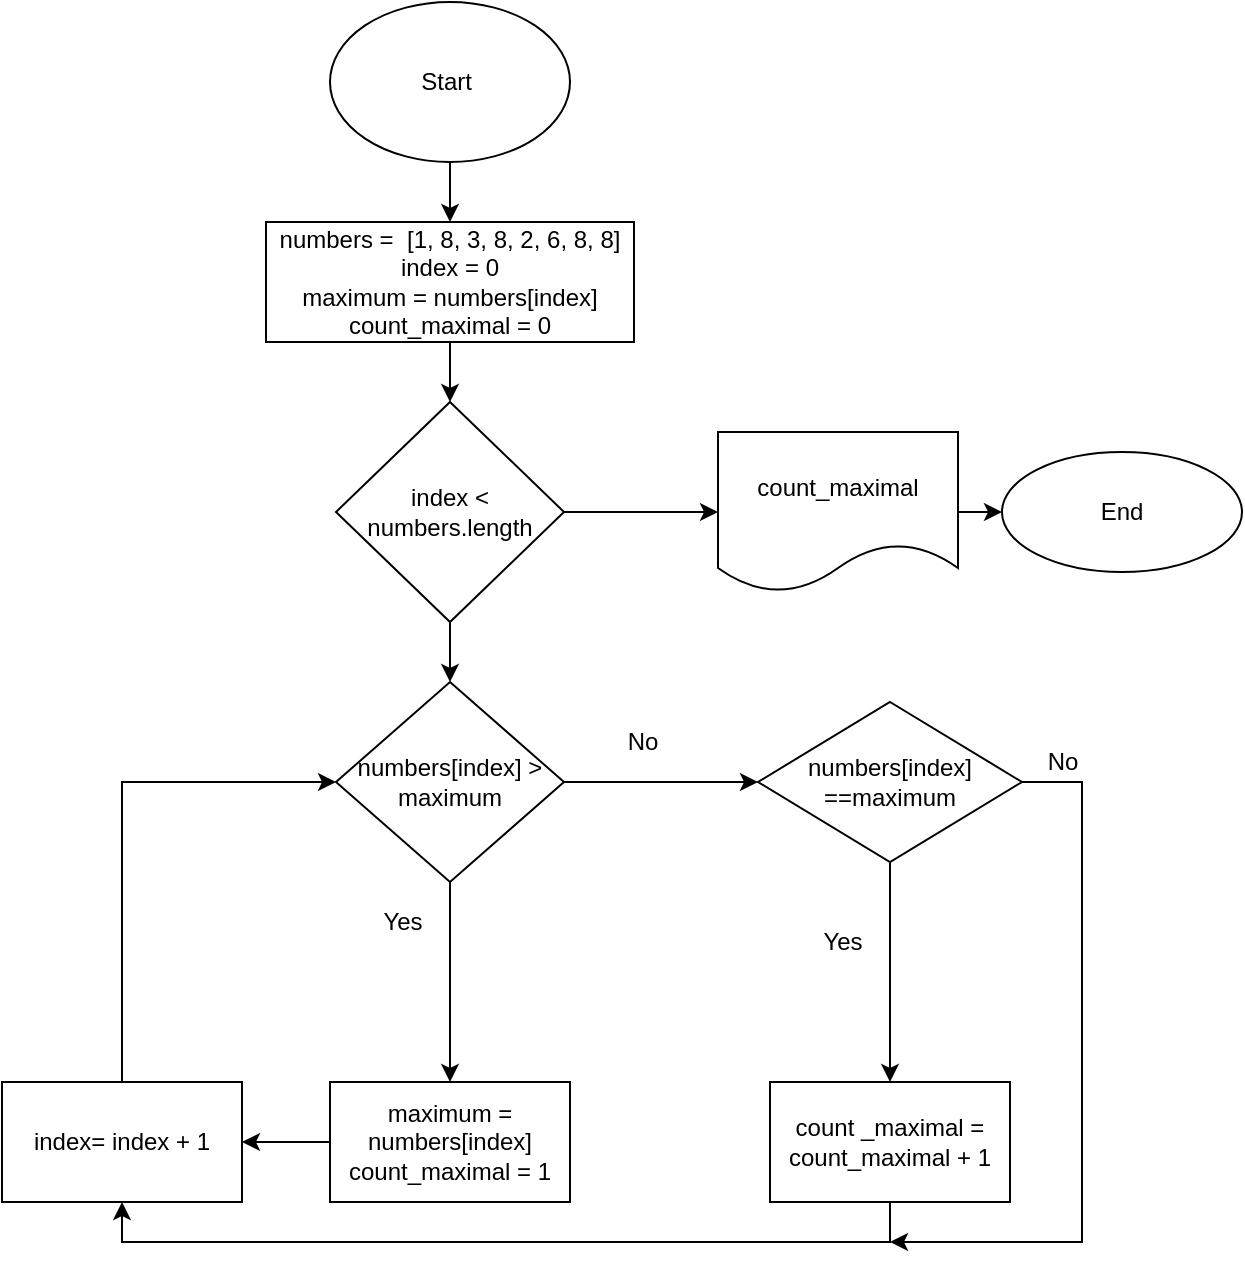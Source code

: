 <mxfile version="18.0.6" type="github">
  <diagram id="U-rMDATJZxB5pWnJridc" name="Page-1">
    <mxGraphModel dx="1113" dy="669" grid="1" gridSize="10" guides="1" tooltips="1" connect="1" arrows="1" fold="1" page="1" pageScale="1" pageWidth="827" pageHeight="1169" math="0" shadow="0">
      <root>
        <mxCell id="0" />
        <mxCell id="1" parent="0" />
        <mxCell id="sIlboj2o6dc9_SKdIrM2-3" value="" style="edgeStyle=orthogonalEdgeStyle;rounded=0;orthogonalLoop=1;jettySize=auto;html=1;" edge="1" parent="1" source="sIlboj2o6dc9_SKdIrM2-1" target="sIlboj2o6dc9_SKdIrM2-2">
          <mxGeometry relative="1" as="geometry" />
        </mxCell>
        <mxCell id="sIlboj2o6dc9_SKdIrM2-1" value="Start&amp;nbsp;" style="ellipse;whiteSpace=wrap;html=1;" vertex="1" parent="1">
          <mxGeometry x="354" y="10" width="120" height="80" as="geometry" />
        </mxCell>
        <mxCell id="sIlboj2o6dc9_SKdIrM2-5" value="" style="edgeStyle=orthogonalEdgeStyle;rounded=0;orthogonalLoop=1;jettySize=auto;html=1;" edge="1" parent="1" source="sIlboj2o6dc9_SKdIrM2-2" target="sIlboj2o6dc9_SKdIrM2-4">
          <mxGeometry relative="1" as="geometry" />
        </mxCell>
        <mxCell id="sIlboj2o6dc9_SKdIrM2-2" value="numbers = &amp;nbsp;[1, 8, 3, 8, 2, 6, 8, 8]&lt;br&gt;index = 0&lt;br&gt;maximum = numbers[index]&lt;br&gt;count_maximal = 0" style="whiteSpace=wrap;html=1;" vertex="1" parent="1">
          <mxGeometry x="322" y="120" width="184" height="60" as="geometry" />
        </mxCell>
        <mxCell id="sIlboj2o6dc9_SKdIrM2-7" value="" style="edgeStyle=orthogonalEdgeStyle;rounded=0;orthogonalLoop=1;jettySize=auto;html=1;" edge="1" parent="1" source="sIlboj2o6dc9_SKdIrM2-4" target="sIlboj2o6dc9_SKdIrM2-6">
          <mxGeometry relative="1" as="geometry" />
        </mxCell>
        <mxCell id="sIlboj2o6dc9_SKdIrM2-11" value="" style="edgeStyle=orthogonalEdgeStyle;rounded=0;orthogonalLoop=1;jettySize=auto;html=1;" edge="1" parent="1" source="sIlboj2o6dc9_SKdIrM2-4" target="sIlboj2o6dc9_SKdIrM2-10">
          <mxGeometry relative="1" as="geometry" />
        </mxCell>
        <mxCell id="sIlboj2o6dc9_SKdIrM2-4" value="index &amp;lt; numbers.length" style="rhombus;whiteSpace=wrap;html=1;" vertex="1" parent="1">
          <mxGeometry x="357" y="210" width="114" height="110" as="geometry" />
        </mxCell>
        <mxCell id="sIlboj2o6dc9_SKdIrM2-9" value="" style="edgeStyle=orthogonalEdgeStyle;rounded=0;orthogonalLoop=1;jettySize=auto;html=1;" edge="1" parent="1" source="sIlboj2o6dc9_SKdIrM2-6" target="sIlboj2o6dc9_SKdIrM2-8">
          <mxGeometry relative="1" as="geometry" />
        </mxCell>
        <mxCell id="sIlboj2o6dc9_SKdIrM2-6" value="count_maximal" style="shape=document;whiteSpace=wrap;html=1;boundedLbl=1;" vertex="1" parent="1">
          <mxGeometry x="548" y="225" width="120" height="80" as="geometry" />
        </mxCell>
        <mxCell id="sIlboj2o6dc9_SKdIrM2-8" value="End" style="ellipse;whiteSpace=wrap;html=1;" vertex="1" parent="1">
          <mxGeometry x="690" y="235" width="120" height="60" as="geometry" />
        </mxCell>
        <mxCell id="sIlboj2o6dc9_SKdIrM2-13" value="" style="edgeStyle=orthogonalEdgeStyle;rounded=0;orthogonalLoop=1;jettySize=auto;html=1;" edge="1" parent="1" source="sIlboj2o6dc9_SKdIrM2-10" target="sIlboj2o6dc9_SKdIrM2-12">
          <mxGeometry relative="1" as="geometry" />
        </mxCell>
        <mxCell id="sIlboj2o6dc9_SKdIrM2-17" value="" style="edgeStyle=orthogonalEdgeStyle;rounded=0;orthogonalLoop=1;jettySize=auto;html=1;" edge="1" parent="1" source="sIlboj2o6dc9_SKdIrM2-10" target="sIlboj2o6dc9_SKdIrM2-16">
          <mxGeometry relative="1" as="geometry" />
        </mxCell>
        <mxCell id="sIlboj2o6dc9_SKdIrM2-10" value="numbers[index] &amp;gt; maximum" style="rhombus;whiteSpace=wrap;html=1;" vertex="1" parent="1">
          <mxGeometry x="357" y="350" width="114" height="100" as="geometry" />
        </mxCell>
        <mxCell id="sIlboj2o6dc9_SKdIrM2-22" value="" style="edgeStyle=orthogonalEdgeStyle;rounded=0;orthogonalLoop=1;jettySize=auto;html=1;" edge="1" parent="1" source="sIlboj2o6dc9_SKdIrM2-12" target="sIlboj2o6dc9_SKdIrM2-21">
          <mxGeometry relative="1" as="geometry" />
        </mxCell>
        <mxCell id="sIlboj2o6dc9_SKdIrM2-12" value="maximum = numbers[index]&lt;br&gt;count_maximal = 1" style="whiteSpace=wrap;html=1;" vertex="1" parent="1">
          <mxGeometry x="354" y="550" width="120" height="60" as="geometry" />
        </mxCell>
        <mxCell id="sIlboj2o6dc9_SKdIrM2-15" value="Yes" style="text;html=1;align=center;verticalAlign=middle;resizable=0;points=[];autosize=1;strokeColor=none;fillColor=none;" vertex="1" parent="1">
          <mxGeometry x="370" y="460" width="40" height="20" as="geometry" />
        </mxCell>
        <mxCell id="sIlboj2o6dc9_SKdIrM2-20" value="" style="edgeStyle=orthogonalEdgeStyle;rounded=0;orthogonalLoop=1;jettySize=auto;html=1;" edge="1" parent="1" source="sIlboj2o6dc9_SKdIrM2-16" target="sIlboj2o6dc9_SKdIrM2-19">
          <mxGeometry relative="1" as="geometry" />
        </mxCell>
        <mxCell id="sIlboj2o6dc9_SKdIrM2-28" style="edgeStyle=orthogonalEdgeStyle;rounded=0;orthogonalLoop=1;jettySize=auto;html=1;" edge="1" parent="1" source="sIlboj2o6dc9_SKdIrM2-16">
          <mxGeometry relative="1" as="geometry">
            <mxPoint x="634" y="630" as="targetPoint" />
            <Array as="points">
              <mxPoint x="730" y="400" />
              <mxPoint x="730" y="630" />
            </Array>
          </mxGeometry>
        </mxCell>
        <mxCell id="sIlboj2o6dc9_SKdIrM2-16" value="&lt;span style=&quot;&quot;&gt;numbers[index] ==maximum&lt;/span&gt;" style="rhombus;whiteSpace=wrap;html=1;" vertex="1" parent="1">
          <mxGeometry x="568" y="360" width="132" height="80" as="geometry" />
        </mxCell>
        <mxCell id="sIlboj2o6dc9_SKdIrM2-18" value="No" style="text;html=1;align=center;verticalAlign=middle;resizable=0;points=[];autosize=1;strokeColor=none;fillColor=none;" vertex="1" parent="1">
          <mxGeometry x="495" y="370" width="30" height="20" as="geometry" />
        </mxCell>
        <mxCell id="sIlboj2o6dc9_SKdIrM2-24" style="edgeStyle=orthogonalEdgeStyle;rounded=0;orthogonalLoop=1;jettySize=auto;html=1;entryX=0.5;entryY=1;entryDx=0;entryDy=0;" edge="1" parent="1" source="sIlboj2o6dc9_SKdIrM2-19" target="sIlboj2o6dc9_SKdIrM2-21">
          <mxGeometry relative="1" as="geometry">
            <Array as="points">
              <mxPoint x="634" y="630" />
              <mxPoint x="250" y="630" />
            </Array>
          </mxGeometry>
        </mxCell>
        <mxCell id="sIlboj2o6dc9_SKdIrM2-19" value="count _maximal = count_maximal + 1" style="whiteSpace=wrap;html=1;" vertex="1" parent="1">
          <mxGeometry x="574" y="550" width="120" height="60" as="geometry" />
        </mxCell>
        <mxCell id="sIlboj2o6dc9_SKdIrM2-23" style="edgeStyle=orthogonalEdgeStyle;rounded=0;orthogonalLoop=1;jettySize=auto;html=1;entryX=0;entryY=0.5;entryDx=0;entryDy=0;" edge="1" parent="1" source="sIlboj2o6dc9_SKdIrM2-21" target="sIlboj2o6dc9_SKdIrM2-10">
          <mxGeometry relative="1" as="geometry">
            <Array as="points">
              <mxPoint x="250" y="400" />
            </Array>
          </mxGeometry>
        </mxCell>
        <mxCell id="sIlboj2o6dc9_SKdIrM2-21" value="index= index + 1" style="whiteSpace=wrap;html=1;" vertex="1" parent="1">
          <mxGeometry x="190" y="550" width="120" height="60" as="geometry" />
        </mxCell>
        <mxCell id="sIlboj2o6dc9_SKdIrM2-27" value="Yes" style="text;html=1;align=center;verticalAlign=middle;resizable=0;points=[];autosize=1;strokeColor=none;fillColor=none;" vertex="1" parent="1">
          <mxGeometry x="590" y="470" width="40" height="20" as="geometry" />
        </mxCell>
        <mxCell id="sIlboj2o6dc9_SKdIrM2-29" value="No" style="text;html=1;align=center;verticalAlign=middle;resizable=0;points=[];autosize=1;strokeColor=none;fillColor=none;" vertex="1" parent="1">
          <mxGeometry x="705" y="380" width="30" height="20" as="geometry" />
        </mxCell>
      </root>
    </mxGraphModel>
  </diagram>
</mxfile>

